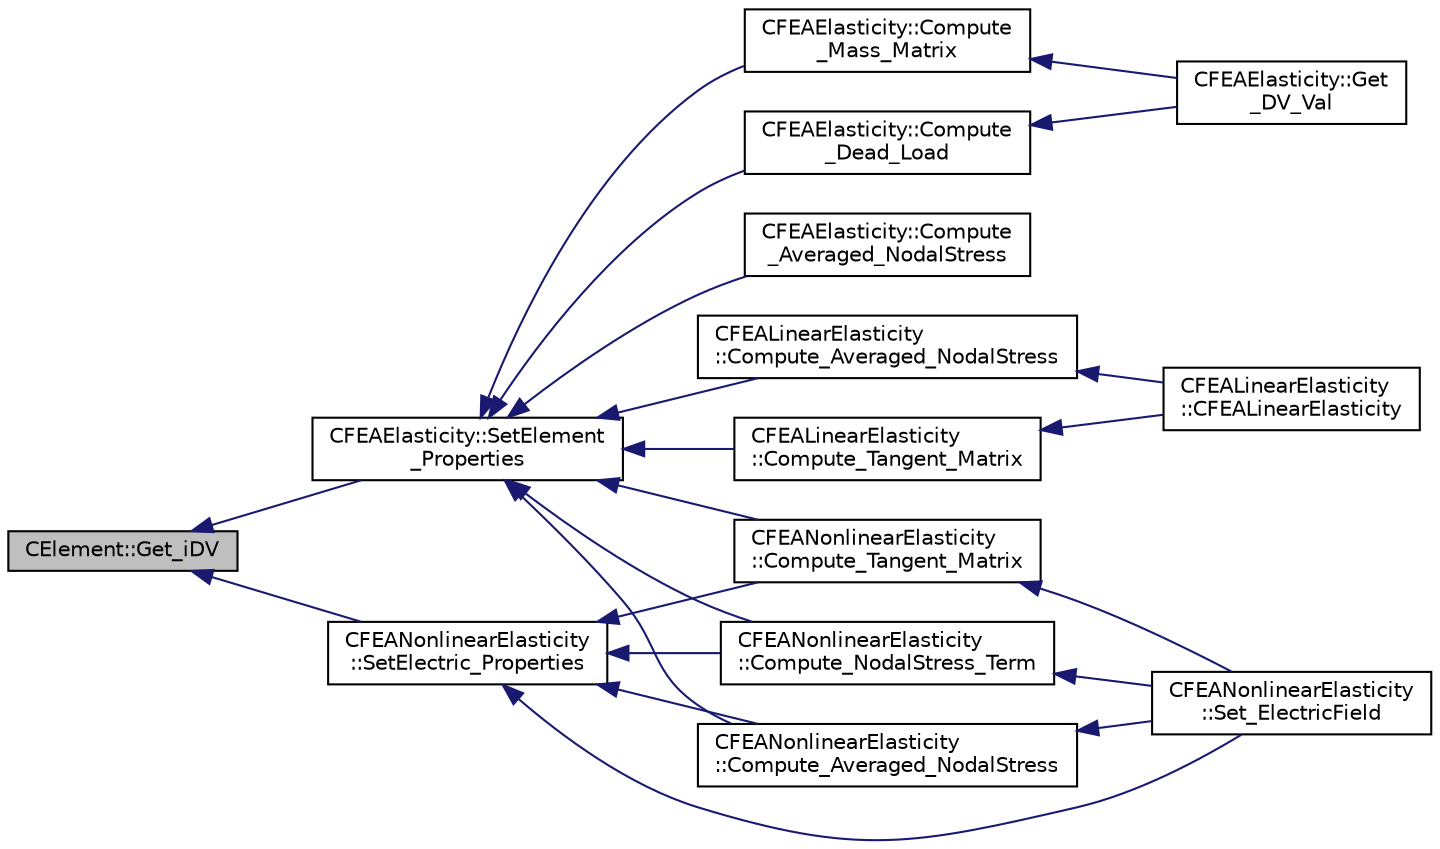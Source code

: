 digraph "CElement::Get_iDV"
{
  edge [fontname="Helvetica",fontsize="10",labelfontname="Helvetica",labelfontsize="10"];
  node [fontname="Helvetica",fontsize="10",shape=record];
  rankdir="LR";
  Node133 [label="CElement::Get_iDV",height=0.2,width=0.4,color="black", fillcolor="grey75", style="filled", fontcolor="black"];
  Node133 -> Node134 [dir="back",color="midnightblue",fontsize="10",style="solid",fontname="Helvetica"];
  Node134 [label="CFEAElasticity::SetElement\l_Properties",height=0.2,width=0.4,color="black", fillcolor="white", style="filled",URL="$class_c_f_e_a_elasticity.html#a51c7b092be4fbcfc1a4907facfbbc84b",tooltip="Set element material properties. "];
  Node134 -> Node135 [dir="back",color="midnightblue",fontsize="10",style="solid",fontname="Helvetica"];
  Node135 [label="CFEAElasticity::Compute\l_Averaged_NodalStress",height=0.2,width=0.4,color="black", fillcolor="white", style="filled",URL="$class_c_f_e_a_elasticity.html#a6f4e060171104f6a9658a4a173825033",tooltip="Compute averaged nodal stresses (for post processing). "];
  Node134 -> Node136 [dir="back",color="midnightblue",fontsize="10",style="solid",fontname="Helvetica"];
  Node136 [label="CFEAElasticity::Compute\l_Mass_Matrix",height=0.2,width=0.4,color="black", fillcolor="white", style="filled",URL="$class_c_f_e_a_elasticity.html#af7b89ff70f92ca16a264fa234c3867d0",tooltip="Build the mass matrix of an element. "];
  Node136 -> Node137 [dir="back",color="midnightblue",fontsize="10",style="solid",fontname="Helvetica"];
  Node137 [label="CFEAElasticity::Get\l_DV_Val",height=0.2,width=0.4,color="black", fillcolor="white", style="filled",URL="$class_c_f_e_a_elasticity.html#a372ed66a01f0545b0a2fe41ef2e3e6c5",tooltip="Get the value of a design variable. "];
  Node134 -> Node138 [dir="back",color="midnightblue",fontsize="10",style="solid",fontname="Helvetica"];
  Node138 [label="CFEAElasticity::Compute\l_Dead_Load",height=0.2,width=0.4,color="black", fillcolor="white", style="filled",URL="$class_c_f_e_a_elasticity.html#a0373b9eb5595a555a57aaf4242dc1fa8",tooltip="Compute the nodal gravity loads for an element. "];
  Node138 -> Node137 [dir="back",color="midnightblue",fontsize="10",style="solid",fontname="Helvetica"];
  Node134 -> Node139 [dir="back",color="midnightblue",fontsize="10",style="solid",fontname="Helvetica"];
  Node139 [label="CFEALinearElasticity\l::Compute_Tangent_Matrix",height=0.2,width=0.4,color="black", fillcolor="white", style="filled",URL="$class_c_f_e_a_linear_elasticity.html#af3fc69e4a168dab7498e4ec0e2ddcb94",tooltip="Build the tangent stiffness matrix of an element. "];
  Node139 -> Node140 [dir="back",color="midnightblue",fontsize="10",style="solid",fontname="Helvetica"];
  Node140 [label="CFEALinearElasticity\l::CFEALinearElasticity",height=0.2,width=0.4,color="black", fillcolor="white", style="filled",URL="$class_c_f_e_a_linear_elasticity.html#afc4e93c9775f406d2d42de15d96a5ab6",tooltip="Default constructor, protected to avoid instantiation without arguments. "];
  Node134 -> Node141 [dir="back",color="midnightblue",fontsize="10",style="solid",fontname="Helvetica"];
  Node141 [label="CFEALinearElasticity\l::Compute_Averaged_NodalStress",height=0.2,width=0.4,color="black", fillcolor="white", style="filled",URL="$class_c_f_e_a_linear_elasticity.html#a2cc48aea4ff625882e1d2d74c9b7366b",tooltip="Compute averaged nodal stresses (for post processing). "];
  Node141 -> Node140 [dir="back",color="midnightblue",fontsize="10",style="solid",fontname="Helvetica"];
  Node134 -> Node142 [dir="back",color="midnightblue",fontsize="10",style="solid",fontname="Helvetica"];
  Node142 [label="CFEANonlinearElasticity\l::Compute_Tangent_Matrix",height=0.2,width=0.4,color="black", fillcolor="white", style="filled",URL="$class_c_f_e_a_nonlinear_elasticity.html#aa3c19d9fd3b94bd3f56dfdbd2092ea30",tooltip="Build the tangent stiffness matrix of an element. "];
  Node142 -> Node143 [dir="back",color="midnightblue",fontsize="10",style="solid",fontname="Helvetica"];
  Node143 [label="CFEANonlinearElasticity\l::Set_ElectricField",height=0.2,width=0.4,color="black", fillcolor="white", style="filled",URL="$class_c_f_e_a_nonlinear_elasticity.html#a96b3b63c3a15e622116f747c6a03ab89",tooltip="Set element electric field. "];
  Node134 -> Node144 [dir="back",color="midnightblue",fontsize="10",style="solid",fontname="Helvetica"];
  Node144 [label="CFEANonlinearElasticity\l::Compute_NodalStress_Term",height=0.2,width=0.4,color="black", fillcolor="white", style="filled",URL="$class_c_f_e_a_nonlinear_elasticity.html#a2b9889b9b500f66aab3183221434c87d",tooltip="Compute the nodal stress terms for an element. "];
  Node144 -> Node143 [dir="back",color="midnightblue",fontsize="10",style="solid",fontname="Helvetica"];
  Node134 -> Node145 [dir="back",color="midnightblue",fontsize="10",style="solid",fontname="Helvetica"];
  Node145 [label="CFEANonlinearElasticity\l::Compute_Averaged_NodalStress",height=0.2,width=0.4,color="black", fillcolor="white", style="filled",URL="$class_c_f_e_a_nonlinear_elasticity.html#a07bc84d420b04c530d1c3240e8014e53",tooltip="Compute averaged nodal stresses (for post processing). "];
  Node145 -> Node143 [dir="back",color="midnightblue",fontsize="10",style="solid",fontname="Helvetica"];
  Node133 -> Node146 [dir="back",color="midnightblue",fontsize="10",style="solid",fontname="Helvetica"];
  Node146 [label="CFEANonlinearElasticity\l::SetElectric_Properties",height=0.2,width=0.4,color="black", fillcolor="white", style="filled",URL="$class_c_f_e_a_nonlinear_elasticity.html#a83089b23ecf7948d888f9effcc9eaac6",tooltip="Set element electric properties. "];
  Node146 -> Node143 [dir="back",color="midnightblue",fontsize="10",style="solid",fontname="Helvetica"];
  Node146 -> Node142 [dir="back",color="midnightblue",fontsize="10",style="solid",fontname="Helvetica"];
  Node146 -> Node144 [dir="back",color="midnightblue",fontsize="10",style="solid",fontname="Helvetica"];
  Node146 -> Node145 [dir="back",color="midnightblue",fontsize="10",style="solid",fontname="Helvetica"];
}
